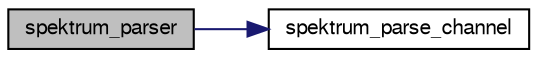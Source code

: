 digraph "spektrum_parser"
{
  edge [fontname="FreeSans",fontsize="10",labelfontname="FreeSans",labelfontsize="10"];
  node [fontname="FreeSans",fontsize="10",shape=record];
  rankdir="LR";
  Node1 [label="spektrum_parser",height=0.2,width=0.4,color="black", fillcolor="grey75", style="filled", fontcolor="black"];
  Node1 -> Node2 [color="midnightblue",fontsize="10",style="solid",fontname="FreeSans"];
  Node2 [label="spektrum_parse_channel",height=0.2,width=0.4,color="black", fillcolor="white", style="filled",URL="$spektrum_8c.html#a7baa79a9537a9172d37361d695b23a43"];
}
